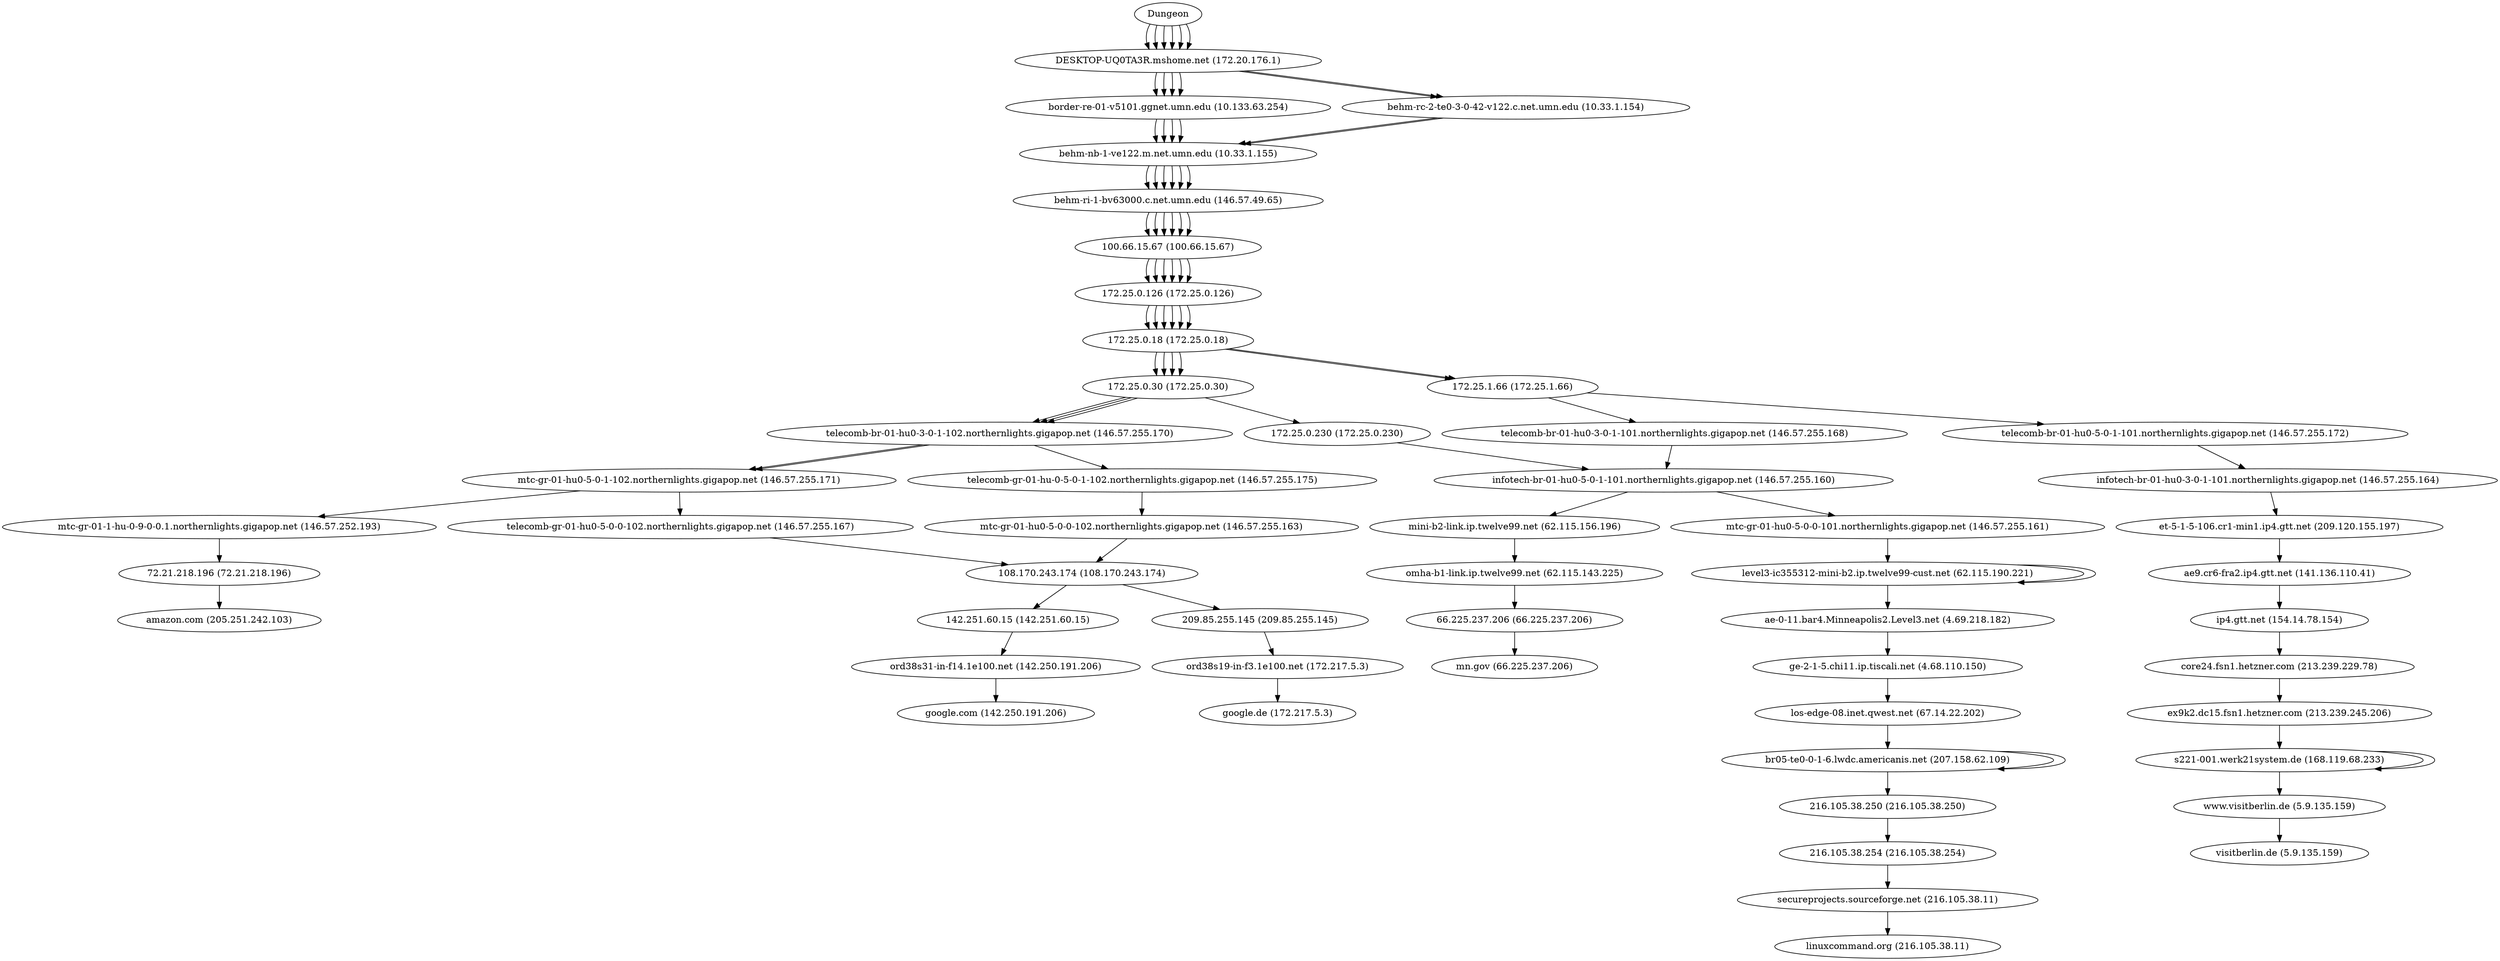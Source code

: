 digraph network {

// traceroute to amazon.com (205.251.242.103), 60 hops max, 60 byte packets
"Dungeon" -> "DESKTOP-UQ0TA3R.mshome.net (172.20.176.1)";
"DESKTOP-UQ0TA3R.mshome.net (172.20.176.1)" -> "border-re-01-v5101.ggnet.umn.edu (10.133.63.254)";
"border-re-01-v5101.ggnet.umn.edu (10.133.63.254)" -> "behm-nb-1-ve122.m.net.umn.edu (10.33.1.155)";
"behm-nb-1-ve122.m.net.umn.edu (10.33.1.155)" -> "behm-ri-1-bv63000.c.net.umn.edu (146.57.49.65)";
"behm-ri-1-bv63000.c.net.umn.edu (146.57.49.65)" -> "100.66.15.67 (100.66.15.67)";
"100.66.15.67 (100.66.15.67)" -> "172.25.0.126 (172.25.0.126)";
"172.25.0.126 (172.25.0.126)" -> "172.25.0.18 (172.25.0.18)";
"172.25.0.18 (172.25.0.18)" -> "172.25.0.30 (172.25.0.30)";
"172.25.0.30 (172.25.0.30)" -> "telecomb-br-01-hu0-3-0-1-102.northernlights.gigapop.net (146.57.255.170)";
"telecomb-br-01-hu0-3-0-1-102.northernlights.gigapop.net (146.57.255.170)" -> "mtc-gr-01-hu0-5-0-1-102.northernlights.gigapop.net (146.57.255.171)";
"mtc-gr-01-hu0-5-0-1-102.northernlights.gigapop.net (146.57.255.171)" -> "mtc-gr-01-1-hu-0-9-0-0.1.northernlights.gigapop.net (146.57.252.193)";
"mtc-gr-01-1-hu-0-9-0-0.1.northernlights.gigapop.net (146.57.252.193)" -> "72.21.218.196 (72.21.218.196)";
"72.21.218.196 (72.21.218.196)" -> "amazon.com (205.251.242.103)";

// traceroute to google.com (142.250.191.206), 60 hops max, 60 byte packets
"Dungeon" -> "DESKTOP-UQ0TA3R.mshome.net (172.20.176.1)";
"DESKTOP-UQ0TA3R.mshome.net (172.20.176.1)" -> "behm-rc-2-te0-3-0-42-v122.c.net.umn.edu (10.33.1.154)";
"behm-rc-2-te0-3-0-42-v122.c.net.umn.edu (10.33.1.154)" -> "behm-nb-1-ve122.m.net.umn.edu (10.33.1.155)";
"behm-nb-1-ve122.m.net.umn.edu (10.33.1.155)" -> "behm-ri-1-bv63000.c.net.umn.edu (146.57.49.65)";
"behm-ri-1-bv63000.c.net.umn.edu (146.57.49.65)" -> "100.66.15.67 (100.66.15.67)";
"100.66.15.67 (100.66.15.67)" -> "172.25.0.126 (172.25.0.126)";
"172.25.0.126 (172.25.0.126)" -> "172.25.0.18 (172.25.0.18)";
"172.25.0.18 (172.25.0.18)" -> "172.25.0.30 (172.25.0.30)";
"172.25.0.30 (172.25.0.30)" -> "telecomb-br-01-hu0-3-0-1-102.northernlights.gigapop.net (146.57.255.170)";
"telecomb-br-01-hu0-3-0-1-102.northernlights.gigapop.net (146.57.255.170)" -> "telecomb-gr-01-hu-0-5-0-1-102.northernlights.gigapop.net (146.57.255.175)";
"telecomb-gr-01-hu-0-5-0-1-102.northernlights.gigapop.net (146.57.255.175)" -> "mtc-gr-01-hu0-5-0-0-102.northernlights.gigapop.net (146.57.255.163)";
"mtc-gr-01-hu0-5-0-0-102.northernlights.gigapop.net (146.57.255.163)" -> "108.170.243.174 (108.170.243.174)";
"108.170.243.174 (108.170.243.174)" -> "142.251.60.15 (142.251.60.15)";
"142.251.60.15 (142.251.60.15)" -> "ord38s31-in-f14.1e100.net (142.250.191.206)";
"ord38s31-in-f14.1e100.net (142.250.191.206)" -> "google.com (142.250.191.206)";

// traceroute to mn.gov (66.225.237.206), 60 hops max, 60 byte packets
"Dungeon" -> "DESKTOP-UQ0TA3R.mshome.net (172.20.176.1)";
"DESKTOP-UQ0TA3R.mshome.net (172.20.176.1)" -> "behm-rc-2-te0-3-0-42-v122.c.net.umn.edu (10.33.1.154)";
"behm-rc-2-te0-3-0-42-v122.c.net.umn.edu (10.33.1.154)" -> "behm-nb-1-ve122.m.net.umn.edu (10.33.1.155)";
"behm-nb-1-ve122.m.net.umn.edu (10.33.1.155)" -> "behm-ri-1-bv63000.c.net.umn.edu (146.57.49.65)";
"behm-ri-1-bv63000.c.net.umn.edu (146.57.49.65)" -> "100.66.15.67 (100.66.15.67)";
"100.66.15.67 (100.66.15.67)" -> "172.25.0.126 (172.25.0.126)";
"172.25.0.126 (172.25.0.126)" -> "172.25.0.18 (172.25.0.18)";
"172.25.0.18 (172.25.0.18)" -> "172.25.0.30 (172.25.0.30)";
"172.25.0.30 (172.25.0.30)" -> "172.25.0.230 (172.25.0.230)";
"172.25.0.230 (172.25.0.230)" -> "infotech-br-01-hu0-5-0-1-101.northernlights.gigapop.net (146.57.255.160)";
"infotech-br-01-hu0-5-0-1-101.northernlights.gigapop.net (146.57.255.160)" -> "mini-b2-link.ip.twelve99.net (62.115.156.196)";
"mini-b2-link.ip.twelve99.net (62.115.156.196)" -> "omha-b1-link.ip.twelve99.net (62.115.143.225)";
"omha-b1-link.ip.twelve99.net (62.115.143.225)" -> "66.225.237.206 (66.225.237.206)";
"66.225.237.206 (66.225.237.206)" -> "mn.gov (66.225.237.206)";

// traceroute to google.de (172.217.5.3), 60 hops max, 60 byte packets
"Dungeon" -> "DESKTOP-UQ0TA3R.mshome.net (172.20.176.1)";
"DESKTOP-UQ0TA3R.mshome.net (172.20.176.1)" -> "border-re-01-v5101.ggnet.umn.edu (10.133.63.254)";
"border-re-01-v5101.ggnet.umn.edu (10.133.63.254)" -> "behm-nb-1-ve122.m.net.umn.edu (10.33.1.155)";
"behm-nb-1-ve122.m.net.umn.edu (10.33.1.155)" -> "behm-ri-1-bv63000.c.net.umn.edu (146.57.49.65)";
"behm-ri-1-bv63000.c.net.umn.edu (146.57.49.65)" -> "100.66.15.67 (100.66.15.67)";
"100.66.15.67 (100.66.15.67)" -> "172.25.0.126 (172.25.0.126)";
"172.25.0.126 (172.25.0.126)" -> "172.25.0.18 (172.25.0.18)";
"172.25.0.18 (172.25.0.18)" -> "172.25.0.30 (172.25.0.30)";
"172.25.0.30 (172.25.0.30)" -> "telecomb-br-01-hu0-3-0-1-102.northernlights.gigapop.net (146.57.255.170)";
"telecomb-br-01-hu0-3-0-1-102.northernlights.gigapop.net (146.57.255.170)" -> "mtc-gr-01-hu0-5-0-1-102.northernlights.gigapop.net (146.57.255.171)";
"mtc-gr-01-hu0-5-0-1-102.northernlights.gigapop.net (146.57.255.171)" -> "telecomb-gr-01-hu0-5-0-0-102.northernlights.gigapop.net (146.57.255.167)";
"telecomb-gr-01-hu0-5-0-0-102.northernlights.gigapop.net (146.57.255.167)" -> "108.170.243.174 (108.170.243.174)";
"108.170.243.174 (108.170.243.174)" -> "209.85.255.145 (209.85.255.145)";
"209.85.255.145 (209.85.255.145)" -> "ord38s19-in-f3.1e100.net (172.217.5.3)";
"ord38s19-in-f3.1e100.net (172.217.5.3)" -> "google.de (172.217.5.3)";

// traceroute to visitberlin.de (5.9.135.159), 60 hops max, 60 byte packets
"Dungeon" -> "DESKTOP-UQ0TA3R.mshome.net (172.20.176.1)";
"DESKTOP-UQ0TA3R.mshome.net (172.20.176.1)" -> "border-re-01-v5101.ggnet.umn.edu (10.133.63.254)";
"border-re-01-v5101.ggnet.umn.edu (10.133.63.254)" -> "behm-nb-1-ve122.m.net.umn.edu (10.33.1.155)";
"behm-nb-1-ve122.m.net.umn.edu (10.33.1.155)" -> "behm-ri-1-bv63000.c.net.umn.edu (146.57.49.65)";
"behm-ri-1-bv63000.c.net.umn.edu (146.57.49.65)" -> "100.66.15.67 (100.66.15.67)";
"100.66.15.67 (100.66.15.67)" -> "172.25.0.126 (172.25.0.126)";
"172.25.0.126 (172.25.0.126)" -> "172.25.0.18 (172.25.0.18)";
"172.25.0.18 (172.25.0.18)" -> "172.25.1.66 (172.25.1.66)";
"172.25.1.66 (172.25.1.66)" -> "telecomb-br-01-hu0-5-0-1-101.northernlights.gigapop.net (146.57.255.172)";
"telecomb-br-01-hu0-5-0-1-101.northernlights.gigapop.net (146.57.255.172)" -> "infotech-br-01-hu0-3-0-1-101.northernlights.gigapop.net (146.57.255.164)";
"infotech-br-01-hu0-3-0-1-101.northernlights.gigapop.net (146.57.255.164)" -> "et-5-1-5-106.cr1-min1.ip4.gtt.net (209.120.155.197)";
"et-5-1-5-106.cr1-min1.ip4.gtt.net (209.120.155.197)" -> "ae9.cr6-fra2.ip4.gtt.net (141.136.110.41)";
"ae9.cr6-fra2.ip4.gtt.net (141.136.110.41)" -> "ip4.gtt.net (154.14.78.154)";
"ip4.gtt.net (154.14.78.154)" -> "core24.fsn1.hetzner.com (213.239.229.78)";
"core24.fsn1.hetzner.com (213.239.229.78)" -> "ex9k2.dc15.fsn1.hetzner.com (213.239.245.206)";
"ex9k2.dc15.fsn1.hetzner.com (213.239.245.206)" -> "s221-001.werk21system.de (168.119.68.233)";
"s221-001.werk21system.de (168.119.68.233)" -> "s221-001.werk21system.de (168.119.68.233)";
"s221-001.werk21system.de (168.119.68.233)" -> "www.visitberlin.de (5.9.135.159)";
"www.visitberlin.de (5.9.135.159)" -> "visitberlin.de (5.9.135.159)";

// traceroute to linuxcommand.org (216.105.38.11), 60 hops max, 60 byte packets
"Dungeon" -> "DESKTOP-UQ0TA3R.mshome.net (172.20.176.1)";
"DESKTOP-UQ0TA3R.mshome.net (172.20.176.1)" -> "border-re-01-v5101.ggnet.umn.edu (10.133.63.254)";
"border-re-01-v5101.ggnet.umn.edu (10.133.63.254)" -> "behm-nb-1-ve122.m.net.umn.edu (10.33.1.155)";
"behm-nb-1-ve122.m.net.umn.edu (10.33.1.155)" -> "behm-ri-1-bv63000.c.net.umn.edu (146.57.49.65)";
"behm-ri-1-bv63000.c.net.umn.edu (146.57.49.65)" -> "100.66.15.67 (100.66.15.67)";
"100.66.15.67 (100.66.15.67)" -> "172.25.0.126 (172.25.0.126)";
"172.25.0.126 (172.25.0.126)" -> "172.25.0.18 (172.25.0.18)";
"172.25.0.18 (172.25.0.18)" -> "172.25.1.66 (172.25.1.66)";
"172.25.1.66 (172.25.1.66)" -> "telecomb-br-01-hu0-3-0-1-101.northernlights.gigapop.net (146.57.255.168)";
"telecomb-br-01-hu0-3-0-1-101.northernlights.gigapop.net (146.57.255.168)" -> "infotech-br-01-hu0-5-0-1-101.northernlights.gigapop.net (146.57.255.160)";
"infotech-br-01-hu0-5-0-1-101.northernlights.gigapop.net (146.57.255.160)" -> "mtc-gr-01-hu0-5-0-0-101.northernlights.gigapop.net (146.57.255.161)";
"mtc-gr-01-hu0-5-0-0-101.northernlights.gigapop.net (146.57.255.161)" -> "level3-ic355312-mini-b2.ip.twelve99-cust.net (62.115.190.221)";
"level3-ic355312-mini-b2.ip.twelve99-cust.net (62.115.190.221)" -> "level3-ic355312-mini-b2.ip.twelve99-cust.net (62.115.190.221)";
"level3-ic355312-mini-b2.ip.twelve99-cust.net (62.115.190.221)" -> "ae-0-11.bar4.Minneapolis2.Level3.net (4.69.218.182)";
"ae-0-11.bar4.Minneapolis2.Level3.net (4.69.218.182)" -> "ge-2-1-5.chi11.ip.tiscali.net (4.68.110.150)";
"ge-2-1-5.chi11.ip.tiscali.net (4.68.110.150)" -> "los-edge-08.inet.qwest.net (67.14.22.202)";
"los-edge-08.inet.qwest.net (67.14.22.202)" -> "br05-te0-0-1-6.lwdc.americanis.net (207.158.62.109)";
"br05-te0-0-1-6.lwdc.americanis.net (207.158.62.109)" -> "br05-te0-0-1-6.lwdc.americanis.net (207.158.62.109)";
"br05-te0-0-1-6.lwdc.americanis.net (207.158.62.109)" -> "216.105.38.250 (216.105.38.250)";
"216.105.38.250 (216.105.38.250)" -> "216.105.38.254 (216.105.38.254)";
"216.105.38.254 (216.105.38.254)" -> "secureprojects.sourceforge.net (216.105.38.11)";
"secureprojects.sourceforge.net (216.105.38.11)" -> "linuxcommand.org (216.105.38.11)";
}

